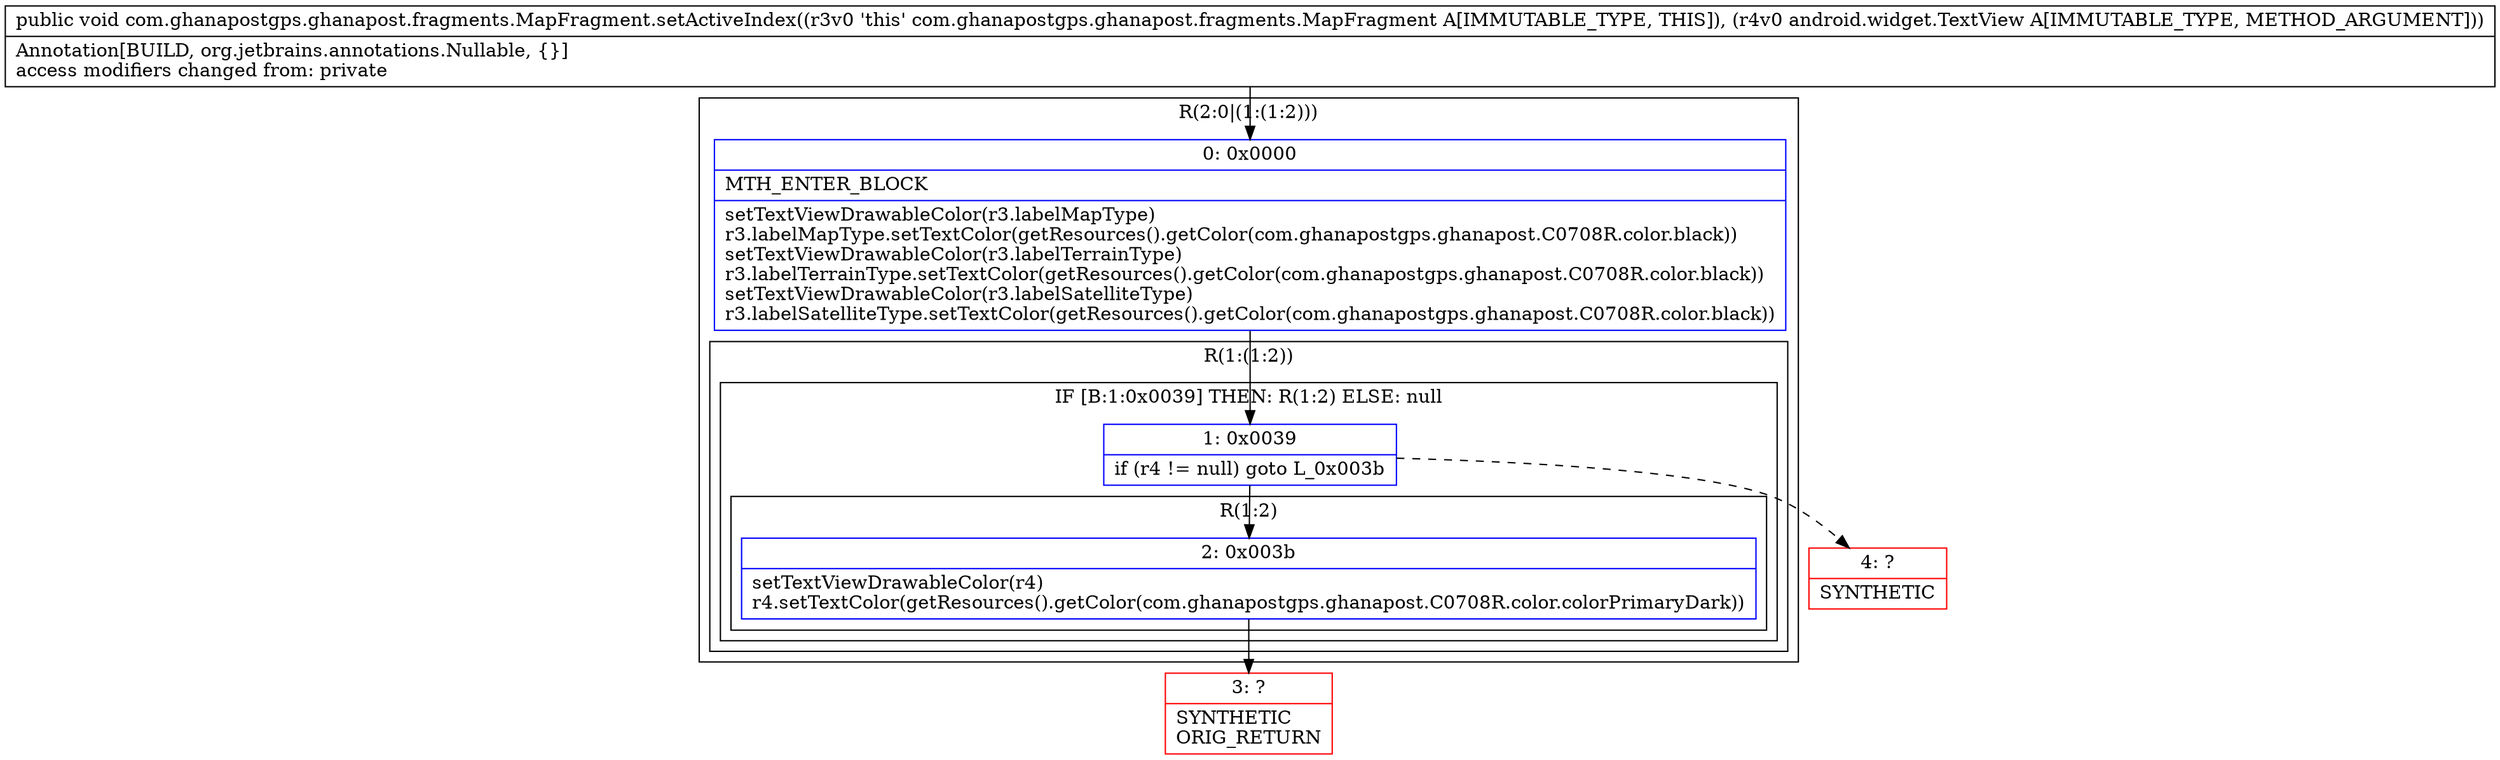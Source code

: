 digraph "CFG forcom.ghanapostgps.ghanapost.fragments.MapFragment.setActiveIndex(Landroid\/widget\/TextView;)V" {
subgraph cluster_Region_1096739308 {
label = "R(2:0|(1:(1:2)))";
node [shape=record,color=blue];
Node_0 [shape=record,label="{0\:\ 0x0000|MTH_ENTER_BLOCK\l|setTextViewDrawableColor(r3.labelMapType)\lr3.labelMapType.setTextColor(getResources().getColor(com.ghanapostgps.ghanapost.C0708R.color.black))\lsetTextViewDrawableColor(r3.labelTerrainType)\lr3.labelTerrainType.setTextColor(getResources().getColor(com.ghanapostgps.ghanapost.C0708R.color.black))\lsetTextViewDrawableColor(r3.labelSatelliteType)\lr3.labelSatelliteType.setTextColor(getResources().getColor(com.ghanapostgps.ghanapost.C0708R.color.black))\l}"];
subgraph cluster_Region_729095703 {
label = "R(1:(1:2))";
node [shape=record,color=blue];
subgraph cluster_IfRegion_1700689958 {
label = "IF [B:1:0x0039] THEN: R(1:2) ELSE: null";
node [shape=record,color=blue];
Node_1 [shape=record,label="{1\:\ 0x0039|if (r4 != null) goto L_0x003b\l}"];
subgraph cluster_Region_2137359330 {
label = "R(1:2)";
node [shape=record,color=blue];
Node_2 [shape=record,label="{2\:\ 0x003b|setTextViewDrawableColor(r4)\lr4.setTextColor(getResources().getColor(com.ghanapostgps.ghanapost.C0708R.color.colorPrimaryDark))\l}"];
}
}
}
}
Node_3 [shape=record,color=red,label="{3\:\ ?|SYNTHETIC\lORIG_RETURN\l}"];
Node_4 [shape=record,color=red,label="{4\:\ ?|SYNTHETIC\l}"];
MethodNode[shape=record,label="{public void com.ghanapostgps.ghanapost.fragments.MapFragment.setActiveIndex((r3v0 'this' com.ghanapostgps.ghanapost.fragments.MapFragment A[IMMUTABLE_TYPE, THIS]), (r4v0 android.widget.TextView A[IMMUTABLE_TYPE, METHOD_ARGUMENT]))  | Annotation[BUILD, org.jetbrains.annotations.Nullable, \{\}]\laccess modifiers changed from: private\l}"];
MethodNode -> Node_0;
Node_0 -> Node_1;
Node_1 -> Node_2;
Node_1 -> Node_4[style=dashed];
Node_2 -> Node_3;
}

